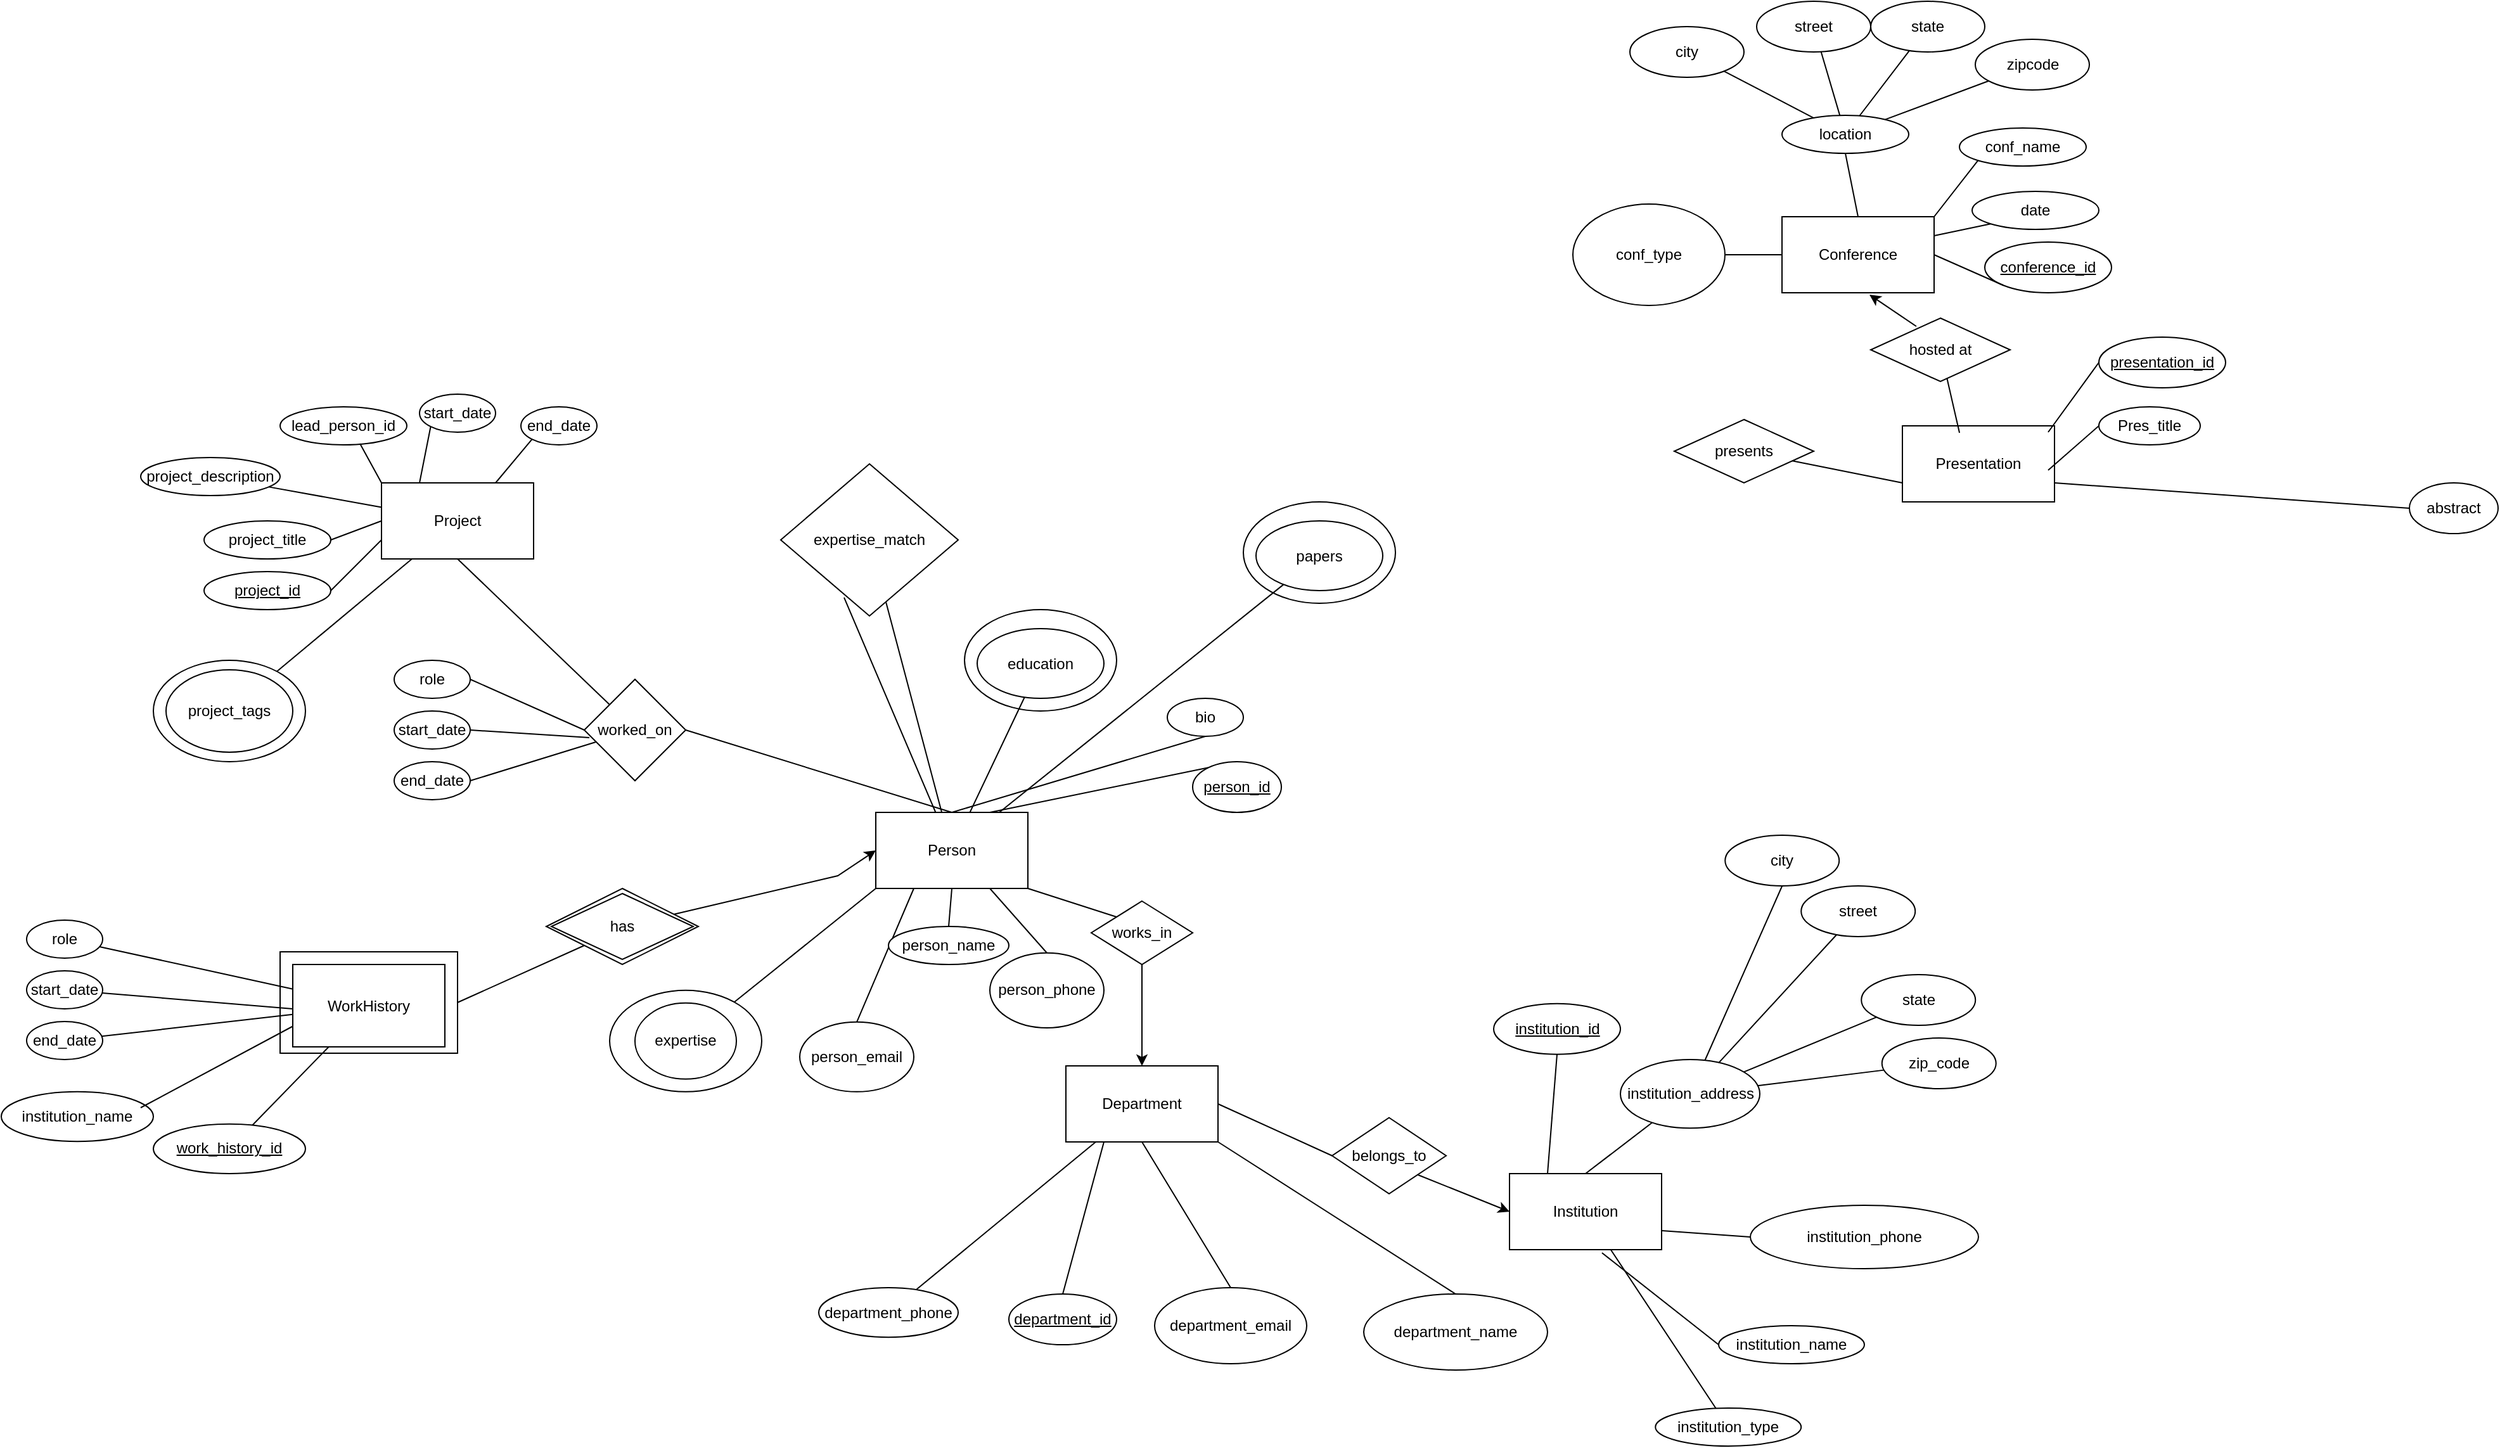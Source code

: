 <mxfile version="28.2.7">
  <diagram name="Page-1" id="tT6i4luFaXF-C5tEEcnK">
    <mxGraphModel grid="1" page="1" gridSize="10" guides="1" tooltips="1" connect="1" arrows="1" fold="1" pageScale="1" pageWidth="850" pageHeight="1100" math="0" shadow="0">
      <root>
        <mxCell id="0" />
        <mxCell id="1" parent="0" />
        <mxCell id="fSRjRrEwKEqSPYzv1rZL-82" value="" style="endArrow=none;html=1;rounded=0;entryX=0.25;entryY=1;entryDx=0;entryDy=0;exitX=0.5;exitY=0;exitDx=0;exitDy=0;" edge="1" parent="1" source="fSRjRrEwKEqSPYzv1rZL-73" target="fSRjRrEwKEqSPYzv1rZL-1">
          <mxGeometry width="50" height="50" relative="1" as="geometry">
            <mxPoint x="530" y="310" as="sourcePoint" />
            <mxPoint x="580" y="260" as="targetPoint" />
          </mxGeometry>
        </mxCell>
        <mxCell id="fSRjRrEwKEqSPYzv1rZL-8" value="" style="rounded=0;whiteSpace=wrap;html=1;" vertex="1" parent="1">
          <mxGeometry x="-110" y="340" width="140" height="80" as="geometry" />
        </mxCell>
        <mxCell id="fSRjRrEwKEqSPYzv1rZL-1" value="Person" style="rounded=0;whiteSpace=wrap;html=1;" vertex="1" parent="1">
          <mxGeometry x="360" y="230" width="120" height="60" as="geometry" />
        </mxCell>
        <mxCell id="fSRjRrEwKEqSPYzv1rZL-2" value="Project" style="rounded=0;whiteSpace=wrap;html=1;" vertex="1" parent="1">
          <mxGeometry x="-30" y="-30" width="120" height="60" as="geometry" />
        </mxCell>
        <mxCell id="Z-Az1LUCPEZVecz7lOXt-5" value="" style="rounded=0;orthogonalLoop=1;jettySize=auto;html=1;entryX=0.5;entryY=1;entryDx=0;entryDy=0;" edge="1" parent="1" source="fSRjRrEwKEqSPYzv1rZL-3" target="fSRjRrEwKEqSPYzv1rZL-3">
          <mxGeometry relative="1" as="geometry">
            <mxPoint x="980" y="-80" as="targetPoint" />
          </mxGeometry>
        </mxCell>
        <mxCell id="fSRjRrEwKEqSPYzv1rZL-3" value="Conference" style="rounded=0;whiteSpace=wrap;html=1;" vertex="1" parent="1">
          <mxGeometry x="1075" y="-240" width="120" height="60" as="geometry" />
        </mxCell>
        <mxCell id="fSRjRrEwKEqSPYzv1rZL-4" value="&lt;div&gt;Presentation&lt;/div&gt;" style="rounded=0;whiteSpace=wrap;html=1;" vertex="1" parent="1">
          <mxGeometry x="1170" y="-75" width="120" height="60" as="geometry" />
        </mxCell>
        <mxCell id="fSRjRrEwKEqSPYzv1rZL-5" value="Department" style="rounded=0;whiteSpace=wrap;html=1;" vertex="1" parent="1">
          <mxGeometry x="510" y="430" width="120" height="60" as="geometry" />
        </mxCell>
        <mxCell id="fSRjRrEwKEqSPYzv1rZL-6" value="Institution" style="rounded=0;whiteSpace=wrap;html=1;" vertex="1" parent="1">
          <mxGeometry x="860" y="515" width="120" height="60" as="geometry" />
        </mxCell>
        <mxCell id="fSRjRrEwKEqSPYzv1rZL-7" value="WorkHistory" style="rounded=0;whiteSpace=wrap;html=1;" vertex="1" parent="1">
          <mxGeometry x="-100" y="350" width="120" height="65" as="geometry" />
        </mxCell>
        <mxCell id="fSRjRrEwKEqSPYzv1rZL-15" value="" style="endArrow=none;html=1;rounded=0;exitX=1;exitY=0.5;exitDx=0;exitDy=0;entryX=0;entryY=1;entryDx=0;entryDy=0;" edge="1" parent="1" source="fSRjRrEwKEqSPYzv1rZL-8">
          <mxGeometry width="50" height="50" relative="1" as="geometry">
            <mxPoint x="150" y="370" as="sourcePoint" />
            <mxPoint x="130" y="335" as="targetPoint" />
          </mxGeometry>
        </mxCell>
        <mxCell id="fSRjRrEwKEqSPYzv1rZL-16" value="worked_on" style="rhombus;whiteSpace=wrap;html=1;" vertex="1" parent="1">
          <mxGeometry x="130" y="125" width="80" height="80" as="geometry" />
        </mxCell>
        <mxCell id="fSRjRrEwKEqSPYzv1rZL-17" value="" style="endArrow=none;html=1;rounded=0;exitX=1;exitY=0.5;exitDx=0;exitDy=0;entryX=0.5;entryY=0;entryDx=0;entryDy=0;" edge="1" parent="1" source="fSRjRrEwKEqSPYzv1rZL-16" target="fSRjRrEwKEqSPYzv1rZL-1">
          <mxGeometry width="50" height="50" relative="1" as="geometry">
            <mxPoint x="350" y="280" as="sourcePoint" />
            <mxPoint x="400" y="230" as="targetPoint" />
          </mxGeometry>
        </mxCell>
        <mxCell id="fSRjRrEwKEqSPYzv1rZL-18" value="" style="endArrow=none;html=1;rounded=0;entryX=0.5;entryY=1;entryDx=0;entryDy=0;exitX=0;exitY=0;exitDx=0;exitDy=0;" edge="1" parent="1" source="fSRjRrEwKEqSPYzv1rZL-16" target="fSRjRrEwKEqSPYzv1rZL-2">
          <mxGeometry width="50" height="50" relative="1" as="geometry">
            <mxPoint x="150" y="150" as="sourcePoint" />
            <mxPoint x="200" y="100" as="targetPoint" />
          </mxGeometry>
        </mxCell>
        <mxCell id="fSRjRrEwKEqSPYzv1rZL-19" value="&lt;div&gt;role&lt;/div&gt;" style="ellipse;whiteSpace=wrap;html=1;" vertex="1" parent="1">
          <mxGeometry x="-20" y="110" width="60" height="30" as="geometry" />
        </mxCell>
        <mxCell id="fSRjRrEwKEqSPYzv1rZL-20" value="start_date" style="ellipse;whiteSpace=wrap;html=1;" vertex="1" parent="1">
          <mxGeometry x="-20" y="150" width="60" height="30" as="geometry" />
        </mxCell>
        <mxCell id="fSRjRrEwKEqSPYzv1rZL-21" value="end_date" style="ellipse;whiteSpace=wrap;html=1;" vertex="1" parent="1">
          <mxGeometry x="-20" y="190" width="60" height="30" as="geometry" />
        </mxCell>
        <mxCell id="fSRjRrEwKEqSPYzv1rZL-22" value="" style="endArrow=none;html=1;rounded=0;exitX=1;exitY=0.5;exitDx=0;exitDy=0;entryX=0;entryY=0.5;entryDx=0;entryDy=0;" edge="1" parent="1" source="fSRjRrEwKEqSPYzv1rZL-19" target="fSRjRrEwKEqSPYzv1rZL-16">
          <mxGeometry width="50" height="50" relative="1" as="geometry">
            <mxPoint x="150" y="150" as="sourcePoint" />
            <mxPoint x="200" y="100" as="targetPoint" />
          </mxGeometry>
        </mxCell>
        <mxCell id="fSRjRrEwKEqSPYzv1rZL-23" value="" style="endArrow=none;html=1;rounded=0;exitX=1;exitY=0.5;exitDx=0;exitDy=0;" edge="1" parent="1" source="fSRjRrEwKEqSPYzv1rZL-20">
          <mxGeometry width="50" height="50" relative="1" as="geometry">
            <mxPoint x="150" y="150" as="sourcePoint" />
            <mxPoint x="134" y="171" as="targetPoint" />
          </mxGeometry>
        </mxCell>
        <mxCell id="fSRjRrEwKEqSPYzv1rZL-24" value="" style="endArrow=none;html=1;rounded=0;exitX=1;exitY=0.5;exitDx=0;exitDy=0;" edge="1" parent="1" source="fSRjRrEwKEqSPYzv1rZL-21" target="fSRjRrEwKEqSPYzv1rZL-16">
          <mxGeometry width="50" height="50" relative="1" as="geometry">
            <mxPoint x="150" y="150" as="sourcePoint" />
            <mxPoint x="200" y="100" as="targetPoint" />
          </mxGeometry>
        </mxCell>
        <mxCell id="fSRjRrEwKEqSPYzv1rZL-25" value="lead_person_id" style="ellipse;whiteSpace=wrap;html=1;" vertex="1" parent="1">
          <mxGeometry x="-110" y="-90" width="100" height="30" as="geometry" />
        </mxCell>
        <mxCell id="fSRjRrEwKEqSPYzv1rZL-26" value="start_date" style="ellipse;whiteSpace=wrap;html=1;" vertex="1" parent="1">
          <mxGeometry y="-100" width="60" height="30" as="geometry" />
        </mxCell>
        <mxCell id="fSRjRrEwKEqSPYzv1rZL-27" value="end_date" style="ellipse;whiteSpace=wrap;html=1;" vertex="1" parent="1">
          <mxGeometry x="80" y="-90" width="60" height="30" as="geometry" />
        </mxCell>
        <mxCell id="fSRjRrEwKEqSPYzv1rZL-29" value="" style="endArrow=none;html=1;rounded=0;exitX=0;exitY=0;exitDx=0;exitDy=0;entryX=0.63;entryY=0.967;entryDx=0;entryDy=0;entryPerimeter=0;" edge="1" parent="1" source="fSRjRrEwKEqSPYzv1rZL-2" target="fSRjRrEwKEqSPYzv1rZL-25">
          <mxGeometry width="50" height="50" relative="1" as="geometry">
            <mxPoint x="150" y="150" as="sourcePoint" />
            <mxPoint x="200" y="100" as="targetPoint" />
          </mxGeometry>
        </mxCell>
        <mxCell id="fSRjRrEwKEqSPYzv1rZL-30" value="" style="endArrow=none;html=1;rounded=0;exitX=0.25;exitY=0;exitDx=0;exitDy=0;entryX=0;entryY=1;entryDx=0;entryDy=0;" edge="1" parent="1" source="fSRjRrEwKEqSPYzv1rZL-2" target="fSRjRrEwKEqSPYzv1rZL-26">
          <mxGeometry width="50" height="50" relative="1" as="geometry">
            <mxPoint x="150" y="150" as="sourcePoint" />
            <mxPoint x="200" y="100" as="targetPoint" />
          </mxGeometry>
        </mxCell>
        <mxCell id="fSRjRrEwKEqSPYzv1rZL-31" value="" style="endArrow=none;html=1;rounded=0;exitX=0.75;exitY=0;exitDx=0;exitDy=0;entryX=0;entryY=1;entryDx=0;entryDy=0;" edge="1" parent="1" source="fSRjRrEwKEqSPYzv1rZL-2" target="fSRjRrEwKEqSPYzv1rZL-27">
          <mxGeometry width="50" height="50" relative="1" as="geometry">
            <mxPoint x="150" y="150" as="sourcePoint" />
            <mxPoint x="200" y="100" as="targetPoint" />
          </mxGeometry>
        </mxCell>
        <mxCell id="fSRjRrEwKEqSPYzv1rZL-32" value="" style="endArrow=none;html=1;rounded=0;entryX=1;entryY=0.5;entryDx=0;entryDy=0;exitX=0;exitY=0.5;exitDx=0;exitDy=0;" edge="1" parent="1" source="fSRjRrEwKEqSPYzv1rZL-2" target="fSRjRrEwKEqSPYzv1rZL-33">
          <mxGeometry width="50" height="50" relative="1" as="geometry">
            <mxPoint x="150" y="150" as="sourcePoint" />
            <mxPoint x="200" y="100" as="targetPoint" />
          </mxGeometry>
        </mxCell>
        <mxCell id="fSRjRrEwKEqSPYzv1rZL-33" value="project_title" style="ellipse;whiteSpace=wrap;html=1;" vertex="1" parent="1">
          <mxGeometry x="-170" width="100" height="30" as="geometry" />
        </mxCell>
        <mxCell id="fSRjRrEwKEqSPYzv1rZL-34" value="&lt;u&gt;project_id&lt;/u&gt;" style="ellipse;whiteSpace=wrap;html=1;" vertex="1" parent="1">
          <mxGeometry x="-170" y="40" width="100" height="30" as="geometry" />
        </mxCell>
        <mxCell id="fSRjRrEwKEqSPYzv1rZL-37" value="" style="endArrow=none;html=1;rounded=0;exitX=1;exitY=0.5;exitDx=0;exitDy=0;entryX=0;entryY=0.75;entryDx=0;entryDy=0;" edge="1" parent="1" source="fSRjRrEwKEqSPYzv1rZL-34" target="fSRjRrEwKEqSPYzv1rZL-2">
          <mxGeometry width="50" height="50" relative="1" as="geometry">
            <mxPoint x="150" y="150" as="sourcePoint" />
            <mxPoint x="200" y="100" as="targetPoint" />
          </mxGeometry>
        </mxCell>
        <mxCell id="fSRjRrEwKEqSPYzv1rZL-38" value="&lt;u&gt;conference_id&lt;/u&gt;" style="ellipse;whiteSpace=wrap;html=1;" vertex="1" parent="1">
          <mxGeometry x="1235" y="-220" width="100" height="40" as="geometry" />
        </mxCell>
        <mxCell id="fSRjRrEwKEqSPYzv1rZL-39" value="" style="endArrow=none;html=1;rounded=0;entryX=1;entryY=0.5;entryDx=0;entryDy=0;exitX=0;exitY=1;exitDx=0;exitDy=0;" edge="1" parent="1" source="fSRjRrEwKEqSPYzv1rZL-38" target="fSRjRrEwKEqSPYzv1rZL-3">
          <mxGeometry width="50" height="50" relative="1" as="geometry">
            <mxPoint x="965" y="20" as="sourcePoint" />
            <mxPoint x="1217.5" y="-170" as="targetPoint" />
          </mxGeometry>
        </mxCell>
        <mxCell id="fSRjRrEwKEqSPYzv1rZL-41" value="conf_name" style="ellipse;whiteSpace=wrap;html=1;" vertex="1" parent="1">
          <mxGeometry x="1215" y="-310" width="100" height="30" as="geometry" />
        </mxCell>
        <mxCell id="fSRjRrEwKEqSPYzv1rZL-42" value="date" style="ellipse;whiteSpace=wrap;html=1;" vertex="1" parent="1">
          <mxGeometry x="1225" y="-260" width="100" height="30" as="geometry" />
        </mxCell>
        <mxCell id="fSRjRrEwKEqSPYzv1rZL-43" value="location" style="ellipse;whiteSpace=wrap;html=1;" vertex="1" parent="1">
          <mxGeometry x="1075" y="-320" width="100" height="30" as="geometry" />
        </mxCell>
        <mxCell id="fSRjRrEwKEqSPYzv1rZL-44" value="" style="endArrow=none;html=1;rounded=0;entryX=0;entryY=1;entryDx=0;entryDy=0;exitX=1;exitY=0;exitDx=0;exitDy=0;" edge="1" parent="1" source="fSRjRrEwKEqSPYzv1rZL-3" target="fSRjRrEwKEqSPYzv1rZL-41">
          <mxGeometry width="50" height="50" relative="1" as="geometry">
            <mxPoint x="1247.5" y="-170" as="sourcePoint" />
            <mxPoint x="975" y="-30" as="targetPoint" />
          </mxGeometry>
        </mxCell>
        <mxCell id="fSRjRrEwKEqSPYzv1rZL-46" value="" style="endArrow=none;html=1;rounded=0;entryX=0;entryY=1;entryDx=0;entryDy=0;exitX=1;exitY=0.25;exitDx=0;exitDy=0;" edge="1" parent="1" source="fSRjRrEwKEqSPYzv1rZL-3" target="fSRjRrEwKEqSPYzv1rZL-42">
          <mxGeometry width="50" height="50" relative="1" as="geometry">
            <mxPoint x="895" y="-10" as="sourcePoint" />
            <mxPoint x="945" y="-60" as="targetPoint" />
          </mxGeometry>
        </mxCell>
        <mxCell id="fSRjRrEwKEqSPYzv1rZL-47" value="&lt;u&gt;presentation_id&lt;/u&gt;" style="ellipse;whiteSpace=wrap;html=1;" vertex="1" parent="1">
          <mxGeometry x="1325" y="-145" width="100" height="40" as="geometry" />
        </mxCell>
        <mxCell id="fSRjRrEwKEqSPYzv1rZL-48" value="" style="endArrow=none;html=1;rounded=0;entryX=0;entryY=0.5;entryDx=0;entryDy=0;exitX=1;exitY=0;exitDx=0;exitDy=0;" edge="1" parent="1" target="fSRjRrEwKEqSPYzv1rZL-47">
          <mxGeometry width="50" height="50" relative="1" as="geometry">
            <mxPoint x="1285" y="-70" as="sourcePoint" />
            <mxPoint x="955" y="-75" as="targetPoint" />
          </mxGeometry>
        </mxCell>
        <mxCell id="fSRjRrEwKEqSPYzv1rZL-50" value="Pres_title" style="ellipse;whiteSpace=wrap;html=1;" vertex="1" parent="1">
          <mxGeometry x="1325" y="-90" width="80" height="30" as="geometry" />
        </mxCell>
        <mxCell id="fSRjRrEwKEqSPYzv1rZL-51" value="" style="endArrow=none;html=1;rounded=0;entryX=0;entryY=0.5;entryDx=0;entryDy=0;exitX=1;exitY=0.5;exitDx=0;exitDy=0;" edge="1" parent="1" target="fSRjRrEwKEqSPYzv1rZL-50">
          <mxGeometry width="50" height="50" relative="1" as="geometry">
            <mxPoint x="1285" y="-40" as="sourcePoint" />
            <mxPoint x="1115" y="-15" as="targetPoint" />
          </mxGeometry>
        </mxCell>
        <mxCell id="fSRjRrEwKEqSPYzv1rZL-52" value="abstract" style="ellipse;whiteSpace=wrap;html=1;" vertex="1" parent="1">
          <mxGeometry x="1570" y="-30" width="70" height="40" as="geometry" />
        </mxCell>
        <mxCell id="fSRjRrEwKEqSPYzv1rZL-53" value="" style="endArrow=none;html=1;rounded=0;entryX=0;entryY=0.5;entryDx=0;entryDy=0;exitX=1;exitY=0.75;exitDx=0;exitDy=0;" edge="1" parent="1" source="fSRjRrEwKEqSPYzv1rZL-4" target="fSRjRrEwKEqSPYzv1rZL-52">
          <mxGeometry width="50" height="50" relative="1" as="geometry">
            <mxPoint x="850" y="160" as="sourcePoint" />
            <mxPoint x="900" y="110" as="targetPoint" />
          </mxGeometry>
        </mxCell>
        <mxCell id="fSRjRrEwKEqSPYzv1rZL-54" value="presents" style="rhombus;whiteSpace=wrap;html=1;" vertex="1" parent="1">
          <mxGeometry x="990" y="-80" width="110" height="50" as="geometry" />
        </mxCell>
        <mxCell id="fSRjRrEwKEqSPYzv1rZL-57" value="" style="endArrow=none;html=1;rounded=0;entryX=0;entryY=0.75;entryDx=0;entryDy=0;" edge="1" parent="1" source="fSRjRrEwKEqSPYzv1rZL-54" target="fSRjRrEwKEqSPYzv1rZL-4">
          <mxGeometry width="50" height="50" relative="1" as="geometry">
            <mxPoint x="660" y="175" as="sourcePoint" />
            <mxPoint x="710" y="125" as="targetPoint" />
          </mxGeometry>
        </mxCell>
        <mxCell id="Z-Az1LUCPEZVecz7lOXt-3" value="" style="edgeStyle=orthogonalEdgeStyle;rounded=0;orthogonalLoop=1;jettySize=auto;html=1;" edge="1" parent="1" source="fSRjRrEwKEqSPYzv1rZL-58" target="fSRjRrEwKEqSPYzv1rZL-5">
          <mxGeometry relative="1" as="geometry" />
        </mxCell>
        <mxCell id="fSRjRrEwKEqSPYzv1rZL-58" value="works_in" style="rhombus;whiteSpace=wrap;html=1;" vertex="1" parent="1">
          <mxGeometry x="530" y="300" width="80" height="50" as="geometry" />
        </mxCell>
        <mxCell id="fSRjRrEwKEqSPYzv1rZL-59" value="" style="endArrow=none;html=1;rounded=0;entryX=1;entryY=1;entryDx=0;entryDy=0;exitX=0;exitY=0;exitDx=0;exitDy=0;" edge="1" parent="1" source="fSRjRrEwKEqSPYzv1rZL-58" target="fSRjRrEwKEqSPYzv1rZL-1">
          <mxGeometry width="50" height="50" relative="1" as="geometry">
            <mxPoint x="460" y="310" as="sourcePoint" />
            <mxPoint x="510" y="260" as="targetPoint" />
          </mxGeometry>
        </mxCell>
        <mxCell id="fSRjRrEwKEqSPYzv1rZL-61" value="&lt;div&gt;belongs_to&lt;/div&gt;" style="rhombus;whiteSpace=wrap;html=1;" vertex="1" parent="1">
          <mxGeometry x="720" y="470.86" width="90" height="60" as="geometry" />
        </mxCell>
        <mxCell id="fSRjRrEwKEqSPYzv1rZL-62" value="" style="endArrow=none;html=1;rounded=0;entryX=0;entryY=0.5;entryDx=0;entryDy=0;exitX=1;exitY=0.5;exitDx=0;exitDy=0;" edge="1" parent="1" source="fSRjRrEwKEqSPYzv1rZL-5" target="fSRjRrEwKEqSPYzv1rZL-61">
          <mxGeometry width="50" height="50" relative="1" as="geometry">
            <mxPoint x="460" y="310" as="sourcePoint" />
            <mxPoint x="510" y="260" as="targetPoint" />
          </mxGeometry>
        </mxCell>
        <mxCell id="fSRjRrEwKEqSPYzv1rZL-64" value="institution_phone" style="ellipse;whiteSpace=wrap;html=1;" vertex="1" parent="1">
          <mxGeometry x="1050" y="540" width="180" height="50" as="geometry" />
        </mxCell>
        <mxCell id="fSRjRrEwKEqSPYzv1rZL-66" value="institution_address" style="ellipse;whiteSpace=wrap;html=1;" vertex="1" parent="1">
          <mxGeometry x="947.5" y="425" width="110" height="54.14" as="geometry" />
        </mxCell>
        <mxCell id="fSRjRrEwKEqSPYzv1rZL-67" value="&lt;u&gt;institution_id&lt;/u&gt;" style="ellipse;whiteSpace=wrap;html=1;" vertex="1" parent="1">
          <mxGeometry x="847.5" y="380.86" width="100" height="40" as="geometry" />
        </mxCell>
        <mxCell id="fSRjRrEwKEqSPYzv1rZL-69" value="" style="endArrow=none;html=1;rounded=0;entryX=0.5;entryY=1;entryDx=0;entryDy=0;exitX=0.25;exitY=0;exitDx=0;exitDy=0;" edge="1" parent="1" source="fSRjRrEwKEqSPYzv1rZL-6" target="fSRjRrEwKEqSPYzv1rZL-67">
          <mxGeometry width="50" height="50" relative="1" as="geometry">
            <mxPoint x="617.5" y="350.86" as="sourcePoint" />
            <mxPoint x="667.5" y="300.86" as="targetPoint" />
          </mxGeometry>
        </mxCell>
        <mxCell id="fSRjRrEwKEqSPYzv1rZL-70" value="" style="endArrow=none;html=1;rounded=0;exitX=0.5;exitY=0;exitDx=0;exitDy=0;" edge="1" parent="1" source="fSRjRrEwKEqSPYzv1rZL-6" target="fSRjRrEwKEqSPYzv1rZL-66">
          <mxGeometry width="50" height="50" relative="1" as="geometry">
            <mxPoint x="837.5" y="355.86" as="sourcePoint" />
            <mxPoint x="1095.68" y="365.002" as="targetPoint" />
          </mxGeometry>
        </mxCell>
        <mxCell id="fSRjRrEwKEqSPYzv1rZL-72" value="" style="endArrow=none;html=1;rounded=0;entryX=0;entryY=0.5;entryDx=0;entryDy=0;exitX=1;exitY=0.75;exitDx=0;exitDy=0;" edge="1" parent="1" source="fSRjRrEwKEqSPYzv1rZL-6" target="fSRjRrEwKEqSPYzv1rZL-64">
          <mxGeometry width="50" height="50" relative="1" as="geometry">
            <mxPoint x="687.5" y="350.86" as="sourcePoint" />
            <mxPoint x="737.5" y="300.86" as="targetPoint" />
          </mxGeometry>
        </mxCell>
        <mxCell id="fSRjRrEwKEqSPYzv1rZL-73" value="person_email" style="ellipse;whiteSpace=wrap;html=1;" vertex="1" parent="1">
          <mxGeometry x="300" y="395.43" width="90" height="55" as="geometry" />
        </mxCell>
        <mxCell id="fSRjRrEwKEqSPYzv1rZL-74" value="person_phone" style="ellipse;whiteSpace=wrap;html=1;" vertex="1" parent="1">
          <mxGeometry x="450" y="340.86" width="90" height="59.14" as="geometry" />
        </mxCell>
        <mxCell id="fSRjRrEwKEqSPYzv1rZL-75" value="person_name" style="ellipse;whiteSpace=wrap;html=1;" vertex="1" parent="1">
          <mxGeometry x="370" y="320" width="95" height="30" as="geometry" />
        </mxCell>
        <mxCell id="fSRjRrEwKEqSPYzv1rZL-78" value="" style="endArrow=none;html=1;rounded=0;entryX=0.75;entryY=1;entryDx=0;entryDy=0;exitX=0.5;exitY=0;exitDx=0;exitDy=0;" edge="1" parent="1" source="fSRjRrEwKEqSPYzv1rZL-74" target="fSRjRrEwKEqSPYzv1rZL-1">
          <mxGeometry width="50" height="50" relative="1" as="geometry">
            <mxPoint x="570" y="300" as="sourcePoint" />
            <mxPoint x="580" y="260" as="targetPoint" />
          </mxGeometry>
        </mxCell>
        <mxCell id="fSRjRrEwKEqSPYzv1rZL-79" value="" style="endArrow=none;html=1;rounded=0;entryX=0.75;entryY=0;entryDx=0;entryDy=0;exitX=0.5;exitY=0;exitDx=0;exitDy=0;" edge="1" parent="1" source="fSRjRrEwKEqSPYzv1rZL-76" target="fSRjRrEwKEqSPYzv1rZL-1">
          <mxGeometry width="50" height="50" relative="1" as="geometry">
            <mxPoint x="530" y="310" as="sourcePoint" />
            <mxPoint x="580" y="260" as="targetPoint" />
          </mxGeometry>
        </mxCell>
        <mxCell id="fSRjRrEwKEqSPYzv1rZL-80" value="" style="endArrow=none;html=1;rounded=0;entryX=0.5;entryY=1;entryDx=0;entryDy=0;exitX=0.5;exitY=0;exitDx=0;exitDy=0;" edge="1" parent="1" source="fSRjRrEwKEqSPYzv1rZL-75" target="fSRjRrEwKEqSPYzv1rZL-1">
          <mxGeometry width="50" height="50" relative="1" as="geometry">
            <mxPoint x="530" y="310" as="sourcePoint" />
            <mxPoint x="580" y="260" as="targetPoint" />
          </mxGeometry>
        </mxCell>
        <mxCell id="fSRjRrEwKEqSPYzv1rZL-81" value="" style="endArrow=none;html=1;rounded=0;entryX=0.5;entryY=0;entryDx=0;entryDy=0;exitX=0.5;exitY=1;exitDx=0;exitDy=0;" edge="1" parent="1" source="fSRjRrEwKEqSPYzv1rZL-77" target="fSRjRrEwKEqSPYzv1rZL-1">
          <mxGeometry width="50" height="50" relative="1" as="geometry">
            <mxPoint x="530" y="310" as="sourcePoint" />
            <mxPoint x="580" y="260" as="targetPoint" />
          </mxGeometry>
        </mxCell>
        <mxCell id="fSRjRrEwKEqSPYzv1rZL-77" value="bio" style="ellipse;whiteSpace=wrap;html=1;" vertex="1" parent="1">
          <mxGeometry x="590" y="140" width="60" height="30" as="geometry" />
        </mxCell>
        <mxCell id="fSRjRrEwKEqSPYzv1rZL-76" value="&lt;u&gt;person_id&lt;/u&gt;" style="ellipse;whiteSpace=wrap;html=1;" vertex="1" parent="1">
          <mxGeometry x="610" y="190" width="70" height="40" as="geometry" />
        </mxCell>
        <mxCell id="fSRjRrEwKEqSPYzv1rZL-83" value="department_name" style="ellipse;whiteSpace=wrap;html=1;" vertex="1" parent="1">
          <mxGeometry x="745" y="610" width="145" height="60" as="geometry" />
        </mxCell>
        <mxCell id="fSRjRrEwKEqSPYzv1rZL-86" value="department_email" style="ellipse;whiteSpace=wrap;html=1;" vertex="1" parent="1">
          <mxGeometry x="580" y="605" width="120" height="60" as="geometry" />
        </mxCell>
        <mxCell id="fSRjRrEwKEqSPYzv1rZL-87" value="&lt;u&gt;department_id&lt;/u&gt;" style="ellipse;whiteSpace=wrap;html=1;" vertex="1" parent="1">
          <mxGeometry x="465" y="610" width="85" height="40" as="geometry" />
        </mxCell>
        <mxCell id="fSRjRrEwKEqSPYzv1rZL-88" value="" style="endArrow=none;html=1;rounded=0;entryX=0.25;entryY=1;entryDx=0;entryDy=0;exitX=0.5;exitY=0;exitDx=0;exitDy=0;" edge="1" parent="1" source="fSRjRrEwKEqSPYzv1rZL-87" target="fSRjRrEwKEqSPYzv1rZL-5">
          <mxGeometry width="50" height="50" relative="1" as="geometry">
            <mxPoint x="530" y="380" as="sourcePoint" />
            <mxPoint x="580" y="330" as="targetPoint" />
          </mxGeometry>
        </mxCell>
        <mxCell id="fSRjRrEwKEqSPYzv1rZL-91" value="" style="endArrow=none;html=1;rounded=0;entryX=1;entryY=1;entryDx=0;entryDy=0;exitX=0.5;exitY=0;exitDx=0;exitDy=0;" edge="1" parent="1" source="fSRjRrEwKEqSPYzv1rZL-83" target="fSRjRrEwKEqSPYzv1rZL-5">
          <mxGeometry width="50" height="50" relative="1" as="geometry">
            <mxPoint x="530" y="380" as="sourcePoint" />
            <mxPoint x="580" y="330" as="targetPoint" />
          </mxGeometry>
        </mxCell>
        <mxCell id="fSRjRrEwKEqSPYzv1rZL-96" value="" style="endArrow=none;html=1;rounded=0;entryX=0.5;entryY=1;entryDx=0;entryDy=0;exitX=0.5;exitY=0;exitDx=0;exitDy=0;" edge="1" parent="1" source="fSRjRrEwKEqSPYzv1rZL-86" target="fSRjRrEwKEqSPYzv1rZL-5">
          <mxGeometry width="50" height="50" relative="1" as="geometry">
            <mxPoint x="500" y="320" as="sourcePoint" />
            <mxPoint x="550" y="270" as="targetPoint" />
          </mxGeometry>
        </mxCell>
        <mxCell id="SutmxqVTJUlz39ehMCIc-1" value="" style="endArrow=classic;html=1;rounded=0;entryX=0;entryY=0.5;entryDx=0;entryDy=0;" edge="1" parent="1" source="RMJW7IfcI_I-CYrQdMrR-11" target="fSRjRrEwKEqSPYzv1rZL-1">
          <mxGeometry width="50" height="50" relative="1" as="geometry">
            <mxPoint x="130" y="400.0" as="sourcePoint" />
            <mxPoint x="340" y="430" as="targetPoint" />
            <Array as="points">
              <mxPoint x="330" y="280" />
            </Array>
          </mxGeometry>
        </mxCell>
        <mxCell id="2bOGLXo_w7dRbb6Q6lHF-3" value="" style="endArrow=none;html=1;rounded=0;entryX=0;entryY=1;entryDx=0;entryDy=0;" edge="1" parent="1" source="X6PnvQEDPY1x2IoHHNuD-13" target="fSRjRrEwKEqSPYzv1rZL-1">
          <mxGeometry width="50" height="50" relative="1" as="geometry">
            <mxPoint x="251.508" y="421.148" as="sourcePoint" />
            <mxPoint x="600" y="280" as="targetPoint" />
          </mxGeometry>
        </mxCell>
        <mxCell id="RMJW7IfcI_I-CYrQdMrR-2" value="institution_name" style="ellipse;whiteSpace=wrap;html=1;" vertex="1" parent="1">
          <mxGeometry x="1025" y="635" width="115" height="30" as="geometry" />
        </mxCell>
        <mxCell id="RMJW7IfcI_I-CYrQdMrR-5" value="" style="endArrow=none;html=1;rounded=0;entryX=0.608;entryY=1.042;entryDx=0;entryDy=0;exitX=0;exitY=0.5;exitDx=0;exitDy=0;entryPerimeter=0;" edge="1" parent="1" source="RMJW7IfcI_I-CYrQdMrR-2" target="fSRjRrEwKEqSPYzv1rZL-6">
          <mxGeometry width="50" height="50" relative="1" as="geometry">
            <mxPoint x="937.5" y="586.86" as="sourcePoint" />
            <mxPoint x="980.5" y="550.86" as="targetPoint" />
            <Array as="points" />
          </mxGeometry>
        </mxCell>
        <mxCell id="RMJW7IfcI_I-CYrQdMrR-6" value="" style="endArrow=none;html=1;rounded=0;entryX=0.5;entryY=1;entryDx=0;entryDy=0;exitX=0.5;exitY=0;exitDx=0;exitDy=0;" edge="1" parent="1" source="fSRjRrEwKEqSPYzv1rZL-3" target="fSRjRrEwKEqSPYzv1rZL-43">
          <mxGeometry width="50" height="50" relative="1" as="geometry">
            <mxPoint x="1035" y="-174" as="sourcePoint" />
            <mxPoint x="1078" y="-210" as="targetPoint" />
            <Array as="points" />
          </mxGeometry>
        </mxCell>
        <mxCell id="RMJW7IfcI_I-CYrQdMrR-7" value="hosted at" style="rhombus;whiteSpace=wrap;html=1;" vertex="1" parent="1">
          <mxGeometry x="1145" y="-160" width="110" height="50" as="geometry" />
        </mxCell>
        <mxCell id="2bOGLXo_w7dRbb6Q6lHF-5" value="city" style="ellipse;whiteSpace=wrap;html=1;" vertex="1" parent="1">
          <mxGeometry x="1030.12" y="248" width="90" height="40" as="geometry" />
        </mxCell>
        <mxCell id="RMJW7IfcI_I-CYrQdMrR-9" value="" style="endArrow=none;html=1;rounded=0;exitX=0.417;exitY=0.008;exitDx=0;exitDy=0;exitPerimeter=0;" edge="1" parent="1" target="RMJW7IfcI_I-CYrQdMrR-7">
          <mxGeometry width="50" height="50" relative="1" as="geometry">
            <mxPoint x="1215.04" y="-69.52" as="sourcePoint" />
            <mxPoint x="1205" y="-110" as="targetPoint" />
            <Array as="points" />
          </mxGeometry>
        </mxCell>
        <mxCell id="2bOGLXo_w7dRbb6Q6lHF-8" value="zip_code" style="ellipse;whiteSpace=wrap;html=1;" vertex="1" parent="1">
          <mxGeometry x="1153.87" y="408" width="90" height="40" as="geometry" />
        </mxCell>
        <mxCell id="2bOGLXo_w7dRbb6Q6lHF-7" value="state" style="ellipse;whiteSpace=wrap;html=1;" vertex="1" parent="1">
          <mxGeometry x="1137.62" y="358" width="90" height="40" as="geometry" />
        </mxCell>
        <mxCell id="2bOGLXo_w7dRbb6Q6lHF-6" value="street" style="ellipse;whiteSpace=wrap;html=1;" vertex="1" parent="1">
          <mxGeometry x="1090.12" y="288" width="90" height="40" as="geometry" />
        </mxCell>
        <mxCell id="RMJW7IfcI_I-CYrQdMrR-10" style="rounded=0;orthogonalLoop=1;jettySize=auto;html=1;exitX=0.327;exitY=0.13;exitDx=0;exitDy=0;entryX=0.575;entryY=1.025;entryDx=0;entryDy=0;exitPerimeter=0;entryPerimeter=0;" edge="1" parent="1" source="RMJW7IfcI_I-CYrQdMrR-7" target="fSRjRrEwKEqSPYzv1rZL-3">
          <mxGeometry relative="1" as="geometry">
            <mxPoint x="1240" y="-170" as="sourcePoint" />
            <mxPoint x="1155" y="-165" as="targetPoint" />
          </mxGeometry>
        </mxCell>
        <mxCell id="2bOGLXo_w7dRbb6Q6lHF-9" value="" style="endArrow=none;html=1;rounded=0;entryX=0.5;entryY=1;entryDx=0;entryDy=0;" edge="1" parent="1" source="fSRjRrEwKEqSPYzv1rZL-66" target="2bOGLXo_w7dRbb6Q6lHF-5">
          <mxGeometry width="50" height="50" relative="1" as="geometry">
            <mxPoint x="1006" y="410" as="sourcePoint" />
            <mxPoint x="1077.62" y="303" as="targetPoint" />
          </mxGeometry>
        </mxCell>
        <mxCell id="2bOGLXo_w7dRbb6Q6lHF-10" value="" style="endArrow=none;html=1;rounded=0;" edge="1" parent="1" source="fSRjRrEwKEqSPYzv1rZL-66" target="2bOGLXo_w7dRbb6Q6lHF-6">
          <mxGeometry width="50" height="50" relative="1" as="geometry">
            <mxPoint x="1042.354" y="407.525" as="sourcePoint" />
            <mxPoint x="1227.62" y="473" as="targetPoint" />
          </mxGeometry>
        </mxCell>
        <mxCell id="2bOGLXo_w7dRbb6Q6lHF-11" value="" style="endArrow=none;html=1;rounded=0;" edge="1" parent="1" source="fSRjRrEwKEqSPYzv1rZL-66" target="2bOGLXo_w7dRbb6Q6lHF-8">
          <mxGeometry width="50" height="50" relative="1" as="geometry">
            <mxPoint x="1070.105" y="426.52" as="sourcePoint" />
            <mxPoint x="1227.62" y="398" as="targetPoint" />
          </mxGeometry>
        </mxCell>
        <mxCell id="2bOGLXo_w7dRbb6Q6lHF-12" value="" style="endArrow=none;html=1;rounded=0;" edge="1" parent="1" source="fSRjRrEwKEqSPYzv1rZL-66" target="2bOGLXo_w7dRbb6Q6lHF-7">
          <mxGeometry width="50" height="50" relative="1" as="geometry">
            <mxPoint x="1062.322" y="414.748" as="sourcePoint" />
            <mxPoint x="1207.62" y="443" as="targetPoint" />
          </mxGeometry>
        </mxCell>
        <mxCell id="RMJW7IfcI_I-CYrQdMrR-11" value="has" style="shape=rhombus;double=1;perimeter=rhombusPerimeter;whiteSpace=wrap;html=1;align=center;" vertex="1" parent="1">
          <mxGeometry x="100" y="290" width="120" height="60" as="geometry" />
        </mxCell>
        <mxCell id="2bOGLXo_w7dRbb6Q6lHF-14" value="city" style="ellipse;whiteSpace=wrap;html=1;" vertex="1" parent="1">
          <mxGeometry x="955" y="-390" width="90" height="40" as="geometry" />
        </mxCell>
        <mxCell id="2bOGLXo_w7dRbb6Q6lHF-15" value="zipcode" style="ellipse;whiteSpace=wrap;html=1;" vertex="1" parent="1">
          <mxGeometry x="1227.5" y="-380" width="90" height="40" as="geometry" />
        </mxCell>
        <mxCell id="2bOGLXo_w7dRbb6Q6lHF-16" value="state" style="ellipse;whiteSpace=wrap;html=1;" vertex="1" parent="1">
          <mxGeometry x="1145" y="-410" width="90" height="40" as="geometry" />
        </mxCell>
        <mxCell id="2bOGLXo_w7dRbb6Q6lHF-17" value="street" style="ellipse;whiteSpace=wrap;html=1;" vertex="1" parent="1">
          <mxGeometry x="1055" y="-410" width="90" height="40" as="geometry" />
        </mxCell>
        <mxCell id="RMJW7IfcI_I-CYrQdMrR-12" value="" style="rounded=0;orthogonalLoop=1;jettySize=auto;html=1;entryX=0;entryY=0.5;entryDx=0;entryDy=0;exitX=1;exitY=1;exitDx=0;exitDy=0;" edge="1" parent="1" source="fSRjRrEwKEqSPYzv1rZL-61" target="fSRjRrEwKEqSPYzv1rZL-6">
          <mxGeometry relative="1" as="geometry">
            <mxPoint x="810" y="525" as="sourcePoint" />
            <mxPoint x="810" y="605" as="targetPoint" />
          </mxGeometry>
        </mxCell>
        <mxCell id="2bOGLXo_w7dRbb6Q6lHF-18" value="" style="endArrow=none;html=1;rounded=0;" edge="1" parent="1" source="fSRjRrEwKEqSPYzv1rZL-43" target="2bOGLXo_w7dRbb6Q6lHF-14">
          <mxGeometry width="50" height="50" relative="1" as="geometry">
            <mxPoint x="1020" y="-430" as="sourcePoint" />
            <mxPoint x="1070" y="-480" as="targetPoint" />
          </mxGeometry>
        </mxCell>
        <mxCell id="2bOGLXo_w7dRbb6Q6lHF-19" value="" style="endArrow=none;html=1;rounded=0;" edge="1" parent="1" source="fSRjRrEwKEqSPYzv1rZL-43" target="2bOGLXo_w7dRbb6Q6lHF-17">
          <mxGeometry width="50" height="50" relative="1" as="geometry">
            <mxPoint x="1155" y="-320" as="sourcePoint" />
            <mxPoint x="1205" y="-370" as="targetPoint" />
          </mxGeometry>
        </mxCell>
        <mxCell id="2bOGLXo_w7dRbb6Q6lHF-20" value="" style="endArrow=none;html=1;rounded=0;" edge="1" parent="1" source="fSRjRrEwKEqSPYzv1rZL-43" target="2bOGLXo_w7dRbb6Q6lHF-16">
          <mxGeometry width="50" height="50" relative="1" as="geometry">
            <mxPoint x="1135" y="-300" as="sourcePoint" />
            <mxPoint x="1185" y="-350" as="targetPoint" />
          </mxGeometry>
        </mxCell>
        <mxCell id="2bOGLXo_w7dRbb6Q6lHF-21" value="" style="endArrow=none;html=1;rounded=0;" edge="1" parent="1" source="fSRjRrEwKEqSPYzv1rZL-43" target="2bOGLXo_w7dRbb6Q6lHF-15">
          <mxGeometry width="50" height="50" relative="1" as="geometry">
            <mxPoint x="1155" y="-300" as="sourcePoint" />
            <mxPoint x="1205" y="-350" as="targetPoint" />
          </mxGeometry>
        </mxCell>
        <mxCell id="2bOGLXo_w7dRbb6Q6lHF-24" value="&lt;div&gt;role&lt;/div&gt;" style="ellipse;whiteSpace=wrap;html=1;" vertex="1" parent="1">
          <mxGeometry x="-310" y="315" width="60" height="30" as="geometry" />
        </mxCell>
        <mxCell id="2bOGLXo_w7dRbb6Q6lHF-25" value="start_date" style="ellipse;whiteSpace=wrap;html=1;" vertex="1" parent="1">
          <mxGeometry x="-310" y="355" width="60" height="30" as="geometry" />
        </mxCell>
        <mxCell id="2bOGLXo_w7dRbb6Q6lHF-26" value="end_date" style="ellipse;whiteSpace=wrap;html=1;" vertex="1" parent="1">
          <mxGeometry x="-310" y="395" width="60" height="30" as="geometry" />
        </mxCell>
        <mxCell id="2bOGLXo_w7dRbb6Q6lHF-27" value="institution_name" style="ellipse;whiteSpace=wrap;html=1;" vertex="1" parent="1">
          <mxGeometry x="-330" y="450.43" width="120" height="39.14" as="geometry" />
        </mxCell>
        <mxCell id="2bOGLXo_w7dRbb6Q6lHF-28" value="" style="endArrow=none;html=1;rounded=0;entryX=0;entryY=0.75;entryDx=0;entryDy=0;" edge="1" parent="1" target="fSRjRrEwKEqSPYzv1rZL-7">
          <mxGeometry width="50" height="50" relative="1" as="geometry">
            <mxPoint x="-220" y="463" as="sourcePoint" />
            <mxPoint x="-170" y="413" as="targetPoint" />
          </mxGeometry>
        </mxCell>
        <mxCell id="2bOGLXo_w7dRbb6Q6lHF-29" value="" style="endArrow=none;html=1;rounded=0;" edge="1" parent="1" source="2bOGLXo_w7dRbb6Q6lHF-26" target="fSRjRrEwKEqSPYzv1rZL-7">
          <mxGeometry width="50" height="50" relative="1" as="geometry">
            <mxPoint x="-200" y="415" as="sourcePoint" />
            <mxPoint x="-140" y="365" as="targetPoint" />
          </mxGeometry>
        </mxCell>
        <mxCell id="2bOGLXo_w7dRbb6Q6lHF-30" value="" style="endArrow=none;html=1;rounded=0;" edge="1" parent="1" source="2bOGLXo_w7dRbb6Q6lHF-25" target="fSRjRrEwKEqSPYzv1rZL-7">
          <mxGeometry width="50" height="50" relative="1" as="geometry">
            <mxPoint x="-210" y="365" as="sourcePoint" />
            <mxPoint x="-160" y="315" as="targetPoint" />
            <Array as="points">
              <mxPoint x="-100" y="385" />
            </Array>
          </mxGeometry>
        </mxCell>
        <mxCell id="2bOGLXo_w7dRbb6Q6lHF-31" value="" style="endArrow=none;html=1;rounded=0;" edge="1" parent="1" source="2bOGLXo_w7dRbb6Q6lHF-24" target="fSRjRrEwKEqSPYzv1rZL-7">
          <mxGeometry width="50" height="50" relative="1" as="geometry">
            <mxPoint x="-210" y="295" as="sourcePoint" />
            <mxPoint x="-160" y="245" as="targetPoint" />
          </mxGeometry>
        </mxCell>
        <mxCell id="2bOGLXo_w7dRbb6Q6lHF-32" value="&lt;u&gt;work_history_id&lt;/u&gt;" style="ellipse;whiteSpace=wrap;html=1;" vertex="1" parent="1">
          <mxGeometry x="-210" y="475.86" width="120" height="39.14" as="geometry" />
        </mxCell>
        <mxCell id="2bOGLXo_w7dRbb6Q6lHF-33" value="" style="endArrow=none;html=1;rounded=0;" edge="1" parent="1" source="2bOGLXo_w7dRbb6Q6lHF-32" target="fSRjRrEwKEqSPYzv1rZL-7">
          <mxGeometry width="50" height="50" relative="1" as="geometry">
            <mxPoint x="-210" y="443" as="sourcePoint" />
            <mxPoint x="-90" y="375" as="targetPoint" />
          </mxGeometry>
        </mxCell>
        <mxCell id="2bOGLXo_w7dRbb6Q6lHF-34" value="expertise_match" style="rhombus;whiteSpace=wrap;html=1;" vertex="1" parent="1">
          <mxGeometry x="285" y="-45" width="140" height="120" as="geometry" />
        </mxCell>
        <mxCell id="2bOGLXo_w7dRbb6Q6lHF-35" value="" style="endArrow=none;html=1;rounded=0;" edge="1" parent="1" source="2bOGLXo_w7dRbb6Q6lHF-34" target="fSRjRrEwKEqSPYzv1rZL-1">
          <mxGeometry width="50" height="50" relative="1" as="geometry">
            <mxPoint x="220" y="290" as="sourcePoint" />
            <mxPoint x="270" y="240" as="targetPoint" />
          </mxGeometry>
        </mxCell>
        <mxCell id="2bOGLXo_w7dRbb6Q6lHF-39" value="conf_type" style="ellipse;whiteSpace=wrap;html=1;" vertex="1" parent="1">
          <mxGeometry x="910" y="-250" width="120" height="80" as="geometry" />
        </mxCell>
        <mxCell id="2bOGLXo_w7dRbb6Q6lHF-40" value="" style="endArrow=none;html=1;rounded=0;" edge="1" parent="1" source="2bOGLXo_w7dRbb6Q6lHF-39" target="fSRjRrEwKEqSPYzv1rZL-3">
          <mxGeometry width="50" height="50" relative="1" as="geometry">
            <mxPoint x="1005" y="-100" as="sourcePoint" />
            <mxPoint x="1055" y="-150" as="targetPoint" />
          </mxGeometry>
        </mxCell>
        <mxCell id="X6PnvQEDPY1x2IoHHNuD-1" value="project_description" style="ellipse;whiteSpace=wrap;html=1;" vertex="1" parent="1">
          <mxGeometry x="-220" y="-50" width="110" height="30" as="geometry" />
        </mxCell>
        <mxCell id="X6PnvQEDPY1x2IoHHNuD-4" value="" style="endArrow=none;html=1;rounded=0;" edge="1" parent="1" source="X6PnvQEDPY1x2IoHHNuD-1" target="fSRjRrEwKEqSPYzv1rZL-2">
          <mxGeometry width="50" height="50" relative="1" as="geometry">
            <mxPoint x="-120" y="160" as="sourcePoint" />
            <mxPoint x="-70" y="110" as="targetPoint" />
          </mxGeometry>
        </mxCell>
        <mxCell id="X6PnvQEDPY1x2IoHHNuD-6" value="" style="endArrow=none;html=1;rounded=0;" edge="1" parent="1" source="X6PnvQEDPY1x2IoHHNuD-9" target="fSRjRrEwKEqSPYzv1rZL-2">
          <mxGeometry width="50" height="50" relative="1" as="geometry">
            <mxPoint x="-101.763" y="101.033" as="sourcePoint" />
            <mxPoint x="-70" y="170" as="targetPoint" />
          </mxGeometry>
        </mxCell>
        <mxCell id="X6PnvQEDPY1x2IoHHNuD-8" value="" style="ellipse;whiteSpace=wrap;html=1;" vertex="1" parent="1">
          <mxGeometry x="-210" y="110" width="120" height="80" as="geometry" />
        </mxCell>
        <mxCell id="X6PnvQEDPY1x2IoHHNuD-9" value="project_tags" style="ellipse;whiteSpace=wrap;html=1;" vertex="1" parent="1">
          <mxGeometry x="-200" y="117.5" width="100" height="65" as="geometry" />
        </mxCell>
        <mxCell id="X6PnvQEDPY1x2IoHHNuD-10" value="" style="ellipse;whiteSpace=wrap;html=1;" vertex="1" parent="1">
          <mxGeometry x="150" y="370.43" width="120" height="80" as="geometry" />
        </mxCell>
        <mxCell id="X6PnvQEDPY1x2IoHHNuD-13" value="expertise" style="ellipse;whiteSpace=wrap;html=1;" vertex="1" parent="1">
          <mxGeometry x="170" y="380.43" width="80" height="60" as="geometry" />
        </mxCell>
        <mxCell id="X6PnvQEDPY1x2IoHHNuD-15" value="" style="endArrow=none;html=1;rounded=0;entryX=0.357;entryY=0.879;entryDx=0;entryDy=0;entryPerimeter=0;" edge="1" parent="1" source="fSRjRrEwKEqSPYzv1rZL-1" target="2bOGLXo_w7dRbb6Q6lHF-34">
          <mxGeometry width="50" height="50" relative="1" as="geometry">
            <mxPoint x="450" y="250" as="sourcePoint" />
            <mxPoint x="500" y="200" as="targetPoint" />
          </mxGeometry>
        </mxCell>
        <mxCell id="X6PnvQEDPY1x2IoHHNuD-16" value="department_phone" style="ellipse;whiteSpace=wrap;html=1;" vertex="1" parent="1">
          <mxGeometry x="315" y="605" width="110" height="39.14" as="geometry" />
        </mxCell>
        <mxCell id="X6PnvQEDPY1x2IoHHNuD-17" value="" style="endArrow=none;html=1;rounded=0;" edge="1" parent="1" source="X6PnvQEDPY1x2IoHHNuD-16" target="fSRjRrEwKEqSPYzv1rZL-5">
          <mxGeometry width="50" height="50" relative="1" as="geometry">
            <mxPoint x="460" y="518" as="sourcePoint" />
            <mxPoint x="480" y="448" as="targetPoint" />
          </mxGeometry>
        </mxCell>
        <mxCell id="X6PnvQEDPY1x2IoHHNuD-21" value="" style="ellipse;whiteSpace=wrap;html=1;" vertex="1" parent="1">
          <mxGeometry x="430" y="70" width="120" height="80" as="geometry" />
        </mxCell>
        <mxCell id="X6PnvQEDPY1x2IoHHNuD-22" value="education" style="ellipse;whiteSpace=wrap;html=1;" vertex="1" parent="1">
          <mxGeometry x="440" y="85" width="100" height="55" as="geometry" />
        </mxCell>
        <mxCell id="X6PnvQEDPY1x2IoHHNuD-24" value="" style="endArrow=none;html=1;rounded=0;" edge="1" parent="1" source="fSRjRrEwKEqSPYzv1rZL-1" target="X6PnvQEDPY1x2IoHHNuD-22">
          <mxGeometry width="50" height="50" relative="1" as="geometry">
            <mxPoint x="480" y="230" as="sourcePoint" />
            <mxPoint x="530" y="180" as="targetPoint" />
          </mxGeometry>
        </mxCell>
        <mxCell id="X6PnvQEDPY1x2IoHHNuD-25" value="institution_type" style="ellipse;whiteSpace=wrap;html=1;" vertex="1" parent="1">
          <mxGeometry x="975.12" y="700" width="115" height="30" as="geometry" />
        </mxCell>
        <mxCell id="X6PnvQEDPY1x2IoHHNuD-26" value="" style="endArrow=none;html=1;rounded=0;" edge="1" parent="1" source="X6PnvQEDPY1x2IoHHNuD-25" target="fSRjRrEwKEqSPYzv1rZL-6">
          <mxGeometry width="50" height="50" relative="1" as="geometry">
            <mxPoint x="1016" y="682" as="sourcePoint" />
            <mxPoint x="924" y="610" as="targetPoint" />
            <Array as="points" />
          </mxGeometry>
        </mxCell>
        <mxCell id="X6PnvQEDPY1x2IoHHNuD-27" value="" style="ellipse;whiteSpace=wrap;html=1;" vertex="1" parent="1">
          <mxGeometry x="650" y="-15" width="120" height="80" as="geometry" />
        </mxCell>
        <mxCell id="X6PnvQEDPY1x2IoHHNuD-28" value="papers" style="ellipse;whiteSpace=wrap;html=1;" vertex="1" parent="1">
          <mxGeometry x="660" width="100" height="55" as="geometry" />
        </mxCell>
        <mxCell id="X6PnvQEDPY1x2IoHHNuD-29" value="" style="endArrow=none;html=1;rounded=0;" edge="1" parent="1" source="fSRjRrEwKEqSPYzv1rZL-1" target="X6PnvQEDPY1x2IoHHNuD-28">
          <mxGeometry width="50" height="50" relative="1" as="geometry">
            <mxPoint x="720" y="290" as="sourcePoint" />
            <mxPoint x="770" y="240" as="targetPoint" />
          </mxGeometry>
        </mxCell>
      </root>
    </mxGraphModel>
  </diagram>
</mxfile>

